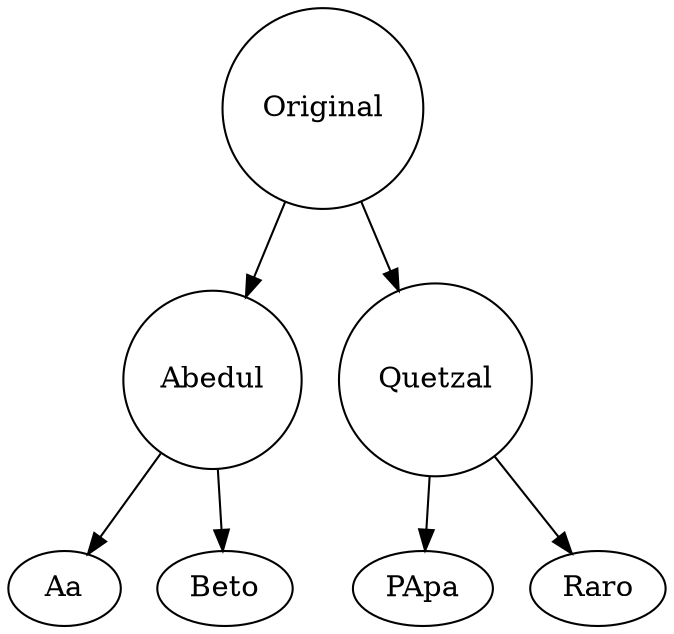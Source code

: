 digraph graficaArbolito{ 
 linkdir=LR 
Original[shape= circle label="Original"];
Abedul[shape= circle label="Abedul"];
Abedul[shape= circle label="Abedul"];
Original[shape= circle label="Original"];
Quetzal[shape= circle label="Quetzal"];
Quetzal[shape= circle label="Quetzal"];

Original->Abedul
Abedul->Aa
Abedul->Beto
Original->Quetzal
Quetzal->PApa
Quetzal->Raro
}
